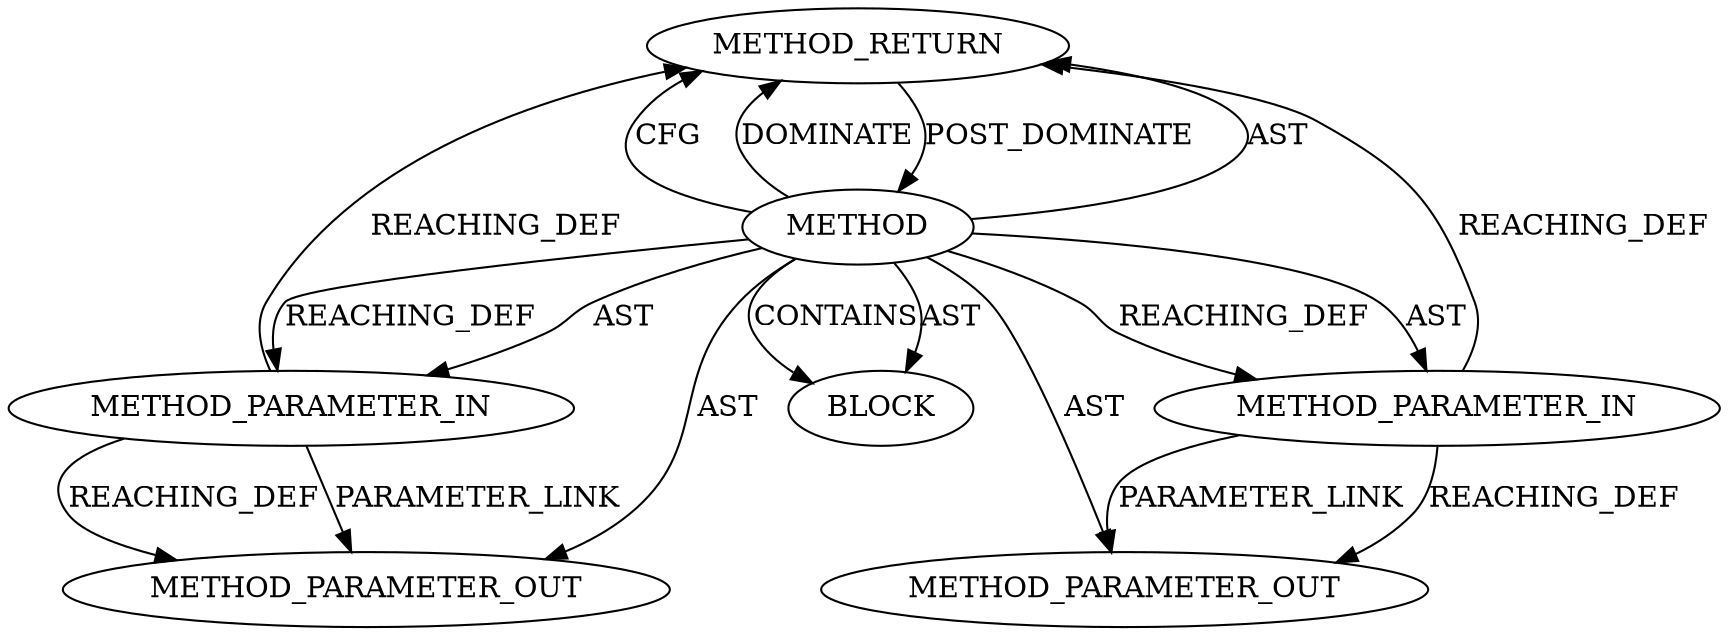 digraph {
  25235 [label=METHOD_RETURN ORDER=2 CODE="RET" TYPE_FULL_NAME="ANY" EVALUATION_STRATEGY="BY_VALUE"]
  27097 [label=METHOD_PARAMETER_OUT ORDER=1 CODE="p1" IS_VARIADIC=false TYPE_FULL_NAME="ANY" EVALUATION_STRATEGY="BY_VALUE" INDEX=1 NAME="p1"]
  25234 [label=BLOCK ORDER=1 ARGUMENT_INDEX=1 CODE="<empty>" TYPE_FULL_NAME="ANY"]
  25231 [label=METHOD AST_PARENT_TYPE="NAMESPACE_BLOCK" AST_PARENT_FULL_NAME="<global>" ORDER=0 CODE="<empty>" FULL_NAME="<operator>.greaterEqualsThan" IS_EXTERNAL=true FILENAME="<empty>" SIGNATURE="" NAME="<operator>.greaterEqualsThan"]
  25232 [label=METHOD_PARAMETER_IN ORDER=1 CODE="p1" IS_VARIADIC=false TYPE_FULL_NAME="ANY" EVALUATION_STRATEGY="BY_VALUE" INDEX=1 NAME="p1"]
  27098 [label=METHOD_PARAMETER_OUT ORDER=2 CODE="p2" IS_VARIADIC=false TYPE_FULL_NAME="ANY" EVALUATION_STRATEGY="BY_VALUE" INDEX=2 NAME="p2"]
  25233 [label=METHOD_PARAMETER_IN ORDER=2 CODE="p2" IS_VARIADIC=false TYPE_FULL_NAME="ANY" EVALUATION_STRATEGY="BY_VALUE" INDEX=2 NAME="p2"]
  25231 -> 25235 [label=AST ]
  25232 -> 27097 [label=REACHING_DEF VARIABLE="p1"]
  25232 -> 25235 [label=REACHING_DEF VARIABLE="p1"]
  25231 -> 27097 [label=AST ]
  25232 -> 27097 [label=PARAMETER_LINK ]
  25233 -> 27098 [label=REACHING_DEF VARIABLE="p2"]
  25231 -> 25232 [label=AST ]
  25231 -> 27098 [label=AST ]
  25233 -> 25235 [label=REACHING_DEF VARIABLE="p2"]
  25231 -> 25233 [label=AST ]
  25231 -> 25234 [label=CONTAINS ]
  25231 -> 25233 [label=REACHING_DEF VARIABLE=""]
  25235 -> 25231 [label=POST_DOMINATE ]
  25231 -> 25235 [label=CFG ]
  25231 -> 25234 [label=AST ]
  25231 -> 25235 [label=DOMINATE ]
  25231 -> 25232 [label=REACHING_DEF VARIABLE=""]
  25233 -> 27098 [label=PARAMETER_LINK ]
}
